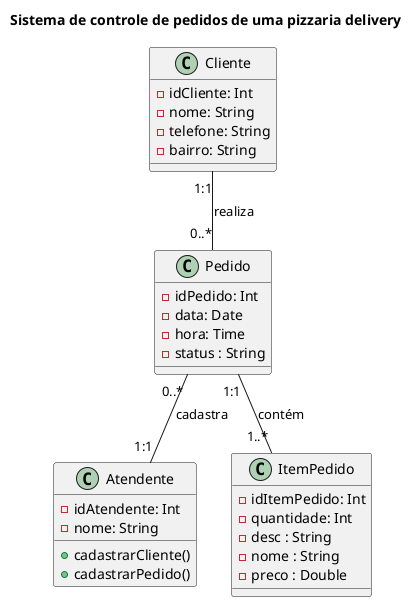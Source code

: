 @startuml Pizzaria
title Sistema de controle de pedidos de uma pizzaria delivery

class Cliente {
    - idCliente: Int
    - nome: String
    - telefone: String
    - bairro: String
}

class Atendente {
    - idAtendente: Int
    - nome: String
    + cadastrarCliente()
    + cadastrarPedido()
}

class Pedido {
    - idPedido: Int
    - data: Date
    - hora: Time
    - status : String
}

class ItemPedido {
    - idItemPedido: Int
    - quantidade: Int
    - desc : String
    - nome : String
    - preco : Double
}

Cliente "1:1" -- "0..*" Pedido: "realiza"
Pedido "0..*" -- "1:1" Atendente: "cadastra"
Pedido "1:1" -- "1..*" ItemPedido: "contém"

@enduml